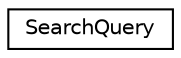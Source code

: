 digraph "Graphical Class Hierarchy"
{
 // LATEX_PDF_SIZE
  edge [fontname="Helvetica",fontsize="10",labelfontname="Helvetica",labelfontsize="10"];
  node [fontname="Helvetica",fontsize="10",shape=record];
  rankdir="LR";
  Node0 [label="SearchQuery",height=0.2,width=0.4,color="black", fillcolor="white", style="filled",URL="$classSearchQuery.html",tooltip="A search query."];
}

